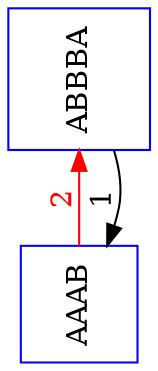  digraph t12_gr8 {
 rankdir=LR;
 orientation=landscape;
 size = 10;


1   [shape="square",label="AAAB",color="blue", pos="0,2!"];
2   [shape="square",label="ABBBA",color="blue", pos="2,0!"];


1 -> 2 [label="2",color="red",fontcolor="red"];
2 -> 1 [label="1"];


}



